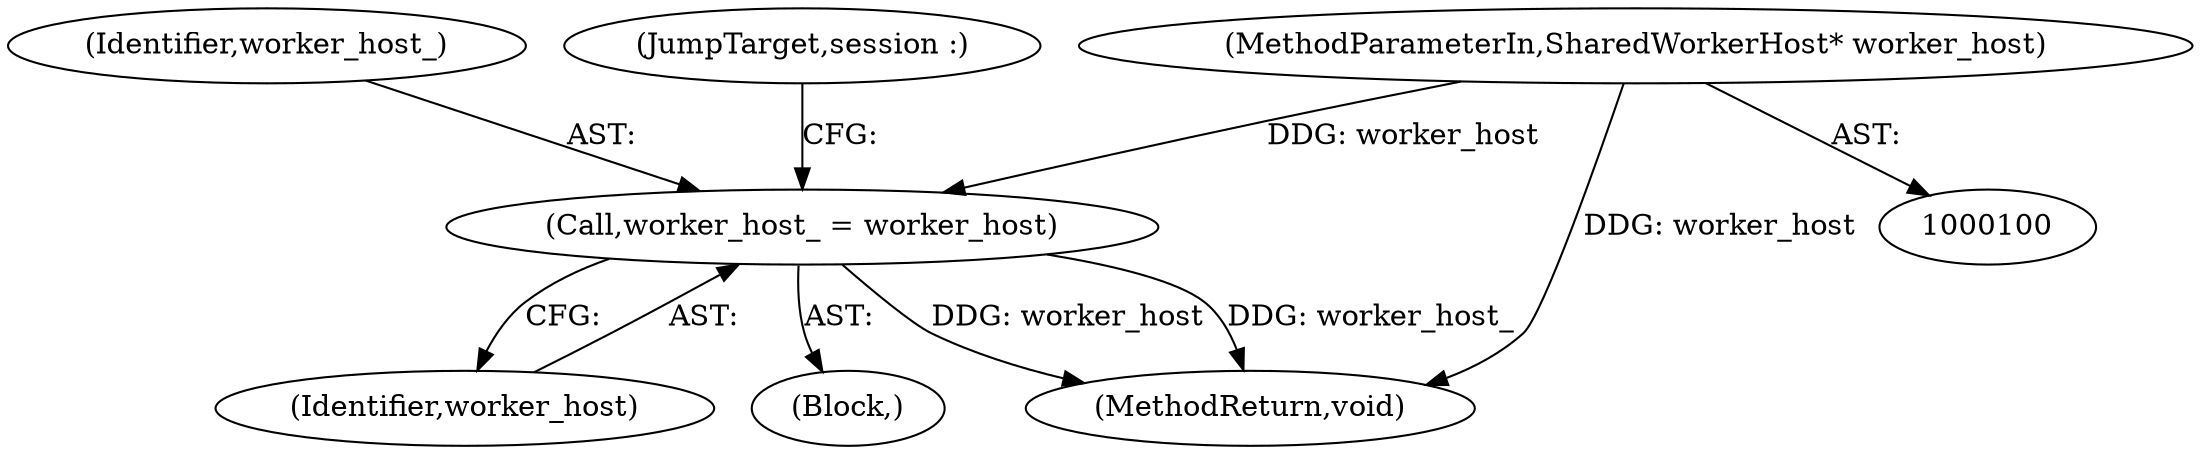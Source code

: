 digraph "0_Chrome_3c8e4852477d5b1e2da877808c998dc57db9460f_50@pointer" {
"1000112" [label="(Call,worker_host_ = worker_host)"];
"1000101" [label="(MethodParameterIn,SharedWorkerHost* worker_host)"];
"1000114" [label="(Identifier,worker_host)"];
"1000101" [label="(MethodParameterIn,SharedWorkerHost* worker_host)"];
"1000113" [label="(Identifier,worker_host_)"];
"1000112" [label="(Call,worker_host_ = worker_host)"];
"1000102" [label="(Block,)"];
"1000119" [label="(MethodReturn,void)"];
"1000115" [label="(JumpTarget,session :)"];
"1000112" -> "1000102"  [label="AST: "];
"1000112" -> "1000114"  [label="CFG: "];
"1000113" -> "1000112"  [label="AST: "];
"1000114" -> "1000112"  [label="AST: "];
"1000115" -> "1000112"  [label="CFG: "];
"1000112" -> "1000119"  [label="DDG: worker_host"];
"1000112" -> "1000119"  [label="DDG: worker_host_"];
"1000101" -> "1000112"  [label="DDG: worker_host"];
"1000101" -> "1000100"  [label="AST: "];
"1000101" -> "1000119"  [label="DDG: worker_host"];
}
